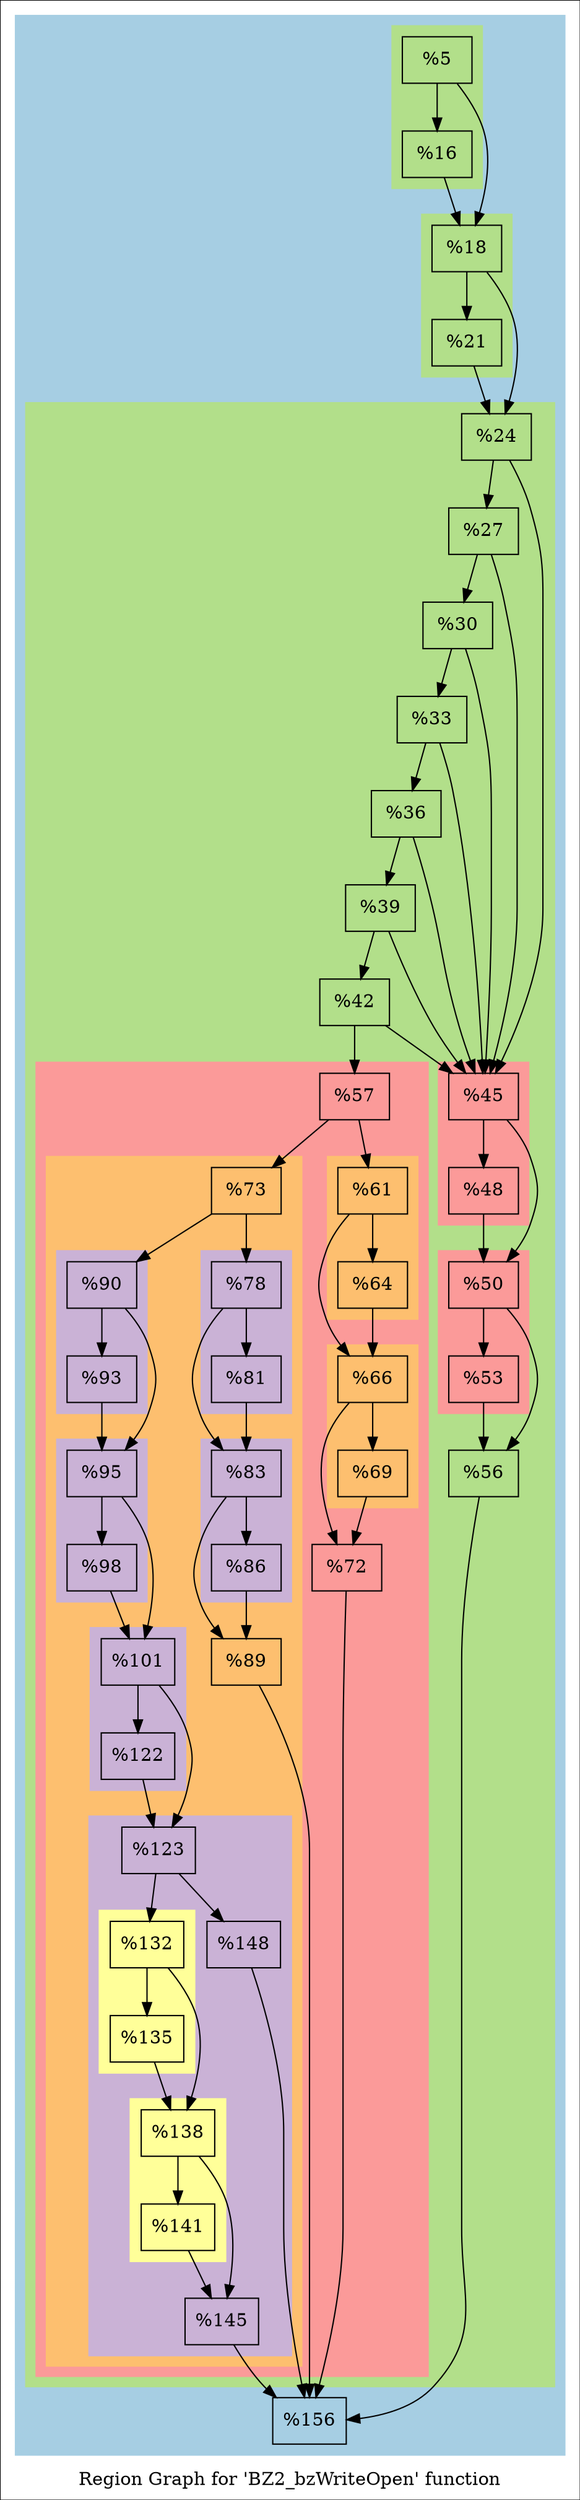 digraph "Region Graph for 'BZ2_bzWriteOpen' function" {
	label="Region Graph for 'BZ2_bzWriteOpen' function";

	Node0x1449af0 [shape=record,label="{%5}"];
	Node0x1449af0 -> Node0x1370ac0;
	Node0x1449af0 -> Node0x13ba240;
	Node0x1370ac0 [shape=record,label="{%16}"];
	Node0x1370ac0 -> Node0x13ba240;
	Node0x13ba240 [shape=record,label="{%18}"];
	Node0x13ba240 -> Node0x11394e0;
	Node0x13ba240 -> Node0x139ce60;
	Node0x11394e0 [shape=record,label="{%21}"];
	Node0x11394e0 -> Node0x139ce60;
	Node0x139ce60 [shape=record,label="{%24}"];
	Node0x139ce60 -> Node0x14499d0;
	Node0x139ce60 -> Node0x1117360;
	Node0x14499d0 [shape=record,label="{%45}"];
	Node0x14499d0 -> Node0x13b1ec0;
	Node0x14499d0 -> Node0x1385350;
	Node0x13b1ec0 [shape=record,label="{%48}"];
	Node0x13b1ec0 -> Node0x1385350;
	Node0x1385350 [shape=record,label="{%50}"];
	Node0x1385350 -> Node0x14506a0;
	Node0x1385350 -> Node0x11e1560;
	Node0x14506a0 [shape=record,label="{%53}"];
	Node0x14506a0 -> Node0x11e1560;
	Node0x11e1560 [shape=record,label="{%56}"];
	Node0x11e1560 -> Node0x1445270;
	Node0x1445270 [shape=record,label="{%156}"];
	Node0x1117360 [shape=record,label="{%27}"];
	Node0x1117360 -> Node0x14499d0;
	Node0x1117360 -> Node0x137a630;
	Node0x137a630 [shape=record,label="{%30}"];
	Node0x137a630 -> Node0x14499d0;
	Node0x137a630 -> Node0x14374f0;
	Node0x14374f0 [shape=record,label="{%33}"];
	Node0x14374f0 -> Node0x14499d0;
	Node0x14374f0 -> Node0x14290b0;
	Node0x14290b0 [shape=record,label="{%36}"];
	Node0x14290b0 -> Node0x14499d0;
	Node0x14290b0 -> Node0x13a2c20;
	Node0x13a2c20 [shape=record,label="{%39}"];
	Node0x13a2c20 -> Node0x14499d0;
	Node0x13a2c20 -> Node0x136b9d0;
	Node0x136b9d0 [shape=record,label="{%42}"];
	Node0x136b9d0 -> Node0x14499d0;
	Node0x136b9d0 -> Node0x1155970;
	Node0x1155970 [shape=record,label="{%57}"];
	Node0x1155970 -> Node0x13bacf0;
	Node0x1155970 -> Node0x13cb2d0;
	Node0x13bacf0 [shape=record,label="{%61}"];
	Node0x13bacf0 -> Node0x13464a0;
	Node0x13bacf0 -> Node0x138a1a0;
	Node0x13464a0 [shape=record,label="{%64}"];
	Node0x13464a0 -> Node0x138a1a0;
	Node0x138a1a0 [shape=record,label="{%66}"];
	Node0x138a1a0 -> Node0x1435060;
	Node0x138a1a0 -> Node0x13ad4e0;
	Node0x1435060 [shape=record,label="{%69}"];
	Node0x1435060 -> Node0x13ad4e0;
	Node0x13ad4e0 [shape=record,label="{%72}"];
	Node0x13ad4e0 -> Node0x1445270;
	Node0x13cb2d0 [shape=record,label="{%73}"];
	Node0x13cb2d0 -> Node0x139f0b0;
	Node0x13cb2d0 -> Node0x1438fc0;
	Node0x139f0b0 [shape=record,label="{%78}"];
	Node0x139f0b0 -> Node0x13489e0;
	Node0x139f0b0 -> Node0x144ff70;
	Node0x13489e0 [shape=record,label="{%81}"];
	Node0x13489e0 -> Node0x144ff70;
	Node0x144ff70 [shape=record,label="{%83}"];
	Node0x144ff70 -> Node0x13ab6b0;
	Node0x144ff70 -> Node0x129a330;
	Node0x13ab6b0 [shape=record,label="{%86}"];
	Node0x13ab6b0 -> Node0x129a330;
	Node0x129a330 [shape=record,label="{%89}"];
	Node0x129a330 -> Node0x1445270;
	Node0x1438fc0 [shape=record,label="{%90}"];
	Node0x1438fc0 -> Node0x1393190;
	Node0x1438fc0 -> Node0x115cdb0;
	Node0x1393190 [shape=record,label="{%93}"];
	Node0x1393190 -> Node0x115cdb0;
	Node0x115cdb0 [shape=record,label="{%95}"];
	Node0x115cdb0 -> Node0x1384ec0;
	Node0x115cdb0 -> Node0x11f6a20;
	Node0x1384ec0 [shape=record,label="{%98}"];
	Node0x1384ec0 -> Node0x11f6a20;
	Node0x11f6a20 [shape=record,label="{%101}"];
	Node0x11f6a20 -> Node0x11b51d0;
	Node0x11f6a20 -> Node0x12e6fe0;
	Node0x11b51d0 [shape=record,label="{%122}"];
	Node0x11b51d0 -> Node0x12e6fe0;
	Node0x12e6fe0 [shape=record,label="{%123}"];
	Node0x12e6fe0 -> Node0x13957a0;
	Node0x12e6fe0 -> Node0x139de20;
	Node0x13957a0 [shape=record,label="{%132}"];
	Node0x13957a0 -> Node0x13b71a0;
	Node0x13957a0 -> Node0x13d4a70;
	Node0x13b71a0 [shape=record,label="{%135}"];
	Node0x13b71a0 -> Node0x13d4a70;
	Node0x13d4a70 [shape=record,label="{%138}"];
	Node0x13d4a70 -> Node0x11e90f0;
	Node0x13d4a70 -> Node0x113c630;
	Node0x11e90f0 [shape=record,label="{%141}"];
	Node0x11e90f0 -> Node0x113c630;
	Node0x113c630 [shape=record,label="{%145}"];
	Node0x113c630 -> Node0x1445270;
	Node0x139de20 [shape=record,label="{%148}"];
	Node0x139de20 -> Node0x1445270;
	colorscheme = "paired12"
        subgraph cluster_0x1483250 {
          label = "";
          style = filled;
          color = 1
          subgraph cluster_0x145a7d0 {
            label = "";
            style = filled;
            color = 3
            Node0x1449af0;
            Node0x1370ac0;
          }
          subgraph cluster_0x145a750 {
            label = "";
            style = filled;
            color = 3
            Node0x13ba240;
            Node0x11394e0;
          }
          subgraph cluster_0x10b91f0 {
            label = "";
            style = filled;
            color = 3
            subgraph cluster_0x1483ae0 {
              label = "";
              style = filled;
              color = 5
              Node0x14499d0;
              Node0x13b1ec0;
            }
            subgraph cluster_0x10b7e30 {
              label = "";
              style = filled;
              color = 5
              Node0x1385350;
              Node0x14506a0;
            }
            subgraph cluster_0x10b9170 {
              label = "";
              style = filled;
              color = 5
              subgraph cluster_0x10b90f0 {
                label = "";
                style = filled;
                color = 7
                Node0x13bacf0;
                Node0x13464a0;
              }
              subgraph cluster_0x14831d0 {
                label = "";
                style = filled;
                color = 7
                Node0x138a1a0;
                Node0x1435060;
              }
              subgraph cluster_0x145b690 {
                label = "";
                style = filled;
                color = 7
                subgraph cluster_0x10b9270 {
                  label = "";
                  style = filled;
                  color = 9
                  Node0x139f0b0;
                  Node0x13489e0;
                }
                subgraph cluster_0x10b7fb0 {
                  label = "";
                  style = filled;
                  color = 9
                  Node0x144ff70;
                  Node0x13ab6b0;
                }
                subgraph cluster_0x145b610 {
                  label = "";
                  style = filled;
                  color = 9
                  Node0x1438fc0;
                  Node0x1393190;
                }
                subgraph cluster_0x142ee90 {
                  label = "";
                  style = filled;
                  color = 9
                  Node0x115cdb0;
                  Node0x1384ec0;
                }
                subgraph cluster_0x142ee10 {
                  label = "";
                  style = filled;
                  color = 9
                  Node0x11f6a20;
                  Node0x11b51d0;
                }
                subgraph cluster_0x145a470 {
                  label = "";
                  style = filled;
                  color = 9
                  subgraph cluster_0x1447380 {
                    label = "";
                    style = filled;
                    color = 11
                    Node0x13957a0;
                    Node0x13b71a0;
                  }
                  subgraph cluster_0x13bad90 {
                    label = "";
                    style = filled;
                    color = 11
                    Node0x13d4a70;
                    Node0x11e90f0;
                  }
                  Node0x12e6fe0;
                  Node0x113c630;
                  Node0x139de20;
                }
                Node0x13cb2d0;
                Node0x129a330;
              }
              Node0x1155970;
              Node0x13ad4e0;
            }
            Node0x139ce60;
            Node0x11e1560;
            Node0x1117360;
            Node0x137a630;
            Node0x14374f0;
            Node0x14290b0;
            Node0x13a2c20;
            Node0x136b9d0;
          }
          Node0x1445270;
        }
}
